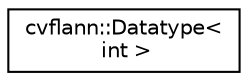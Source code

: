 digraph "Graphical Class Hierarchy"
{
 // LATEX_PDF_SIZE
  edge [fontname="Helvetica",fontsize="10",labelfontname="Helvetica",labelfontsize="10"];
  node [fontname="Helvetica",fontsize="10",shape=record];
  rankdir="LR";
  Node0 [label="cvflann::Datatype\<\l int \>",height=0.2,width=0.4,color="black", fillcolor="white", style="filled",URL="$structcvflann_1_1_datatype_3_01int_01_4.html",tooltip=" "];
}
